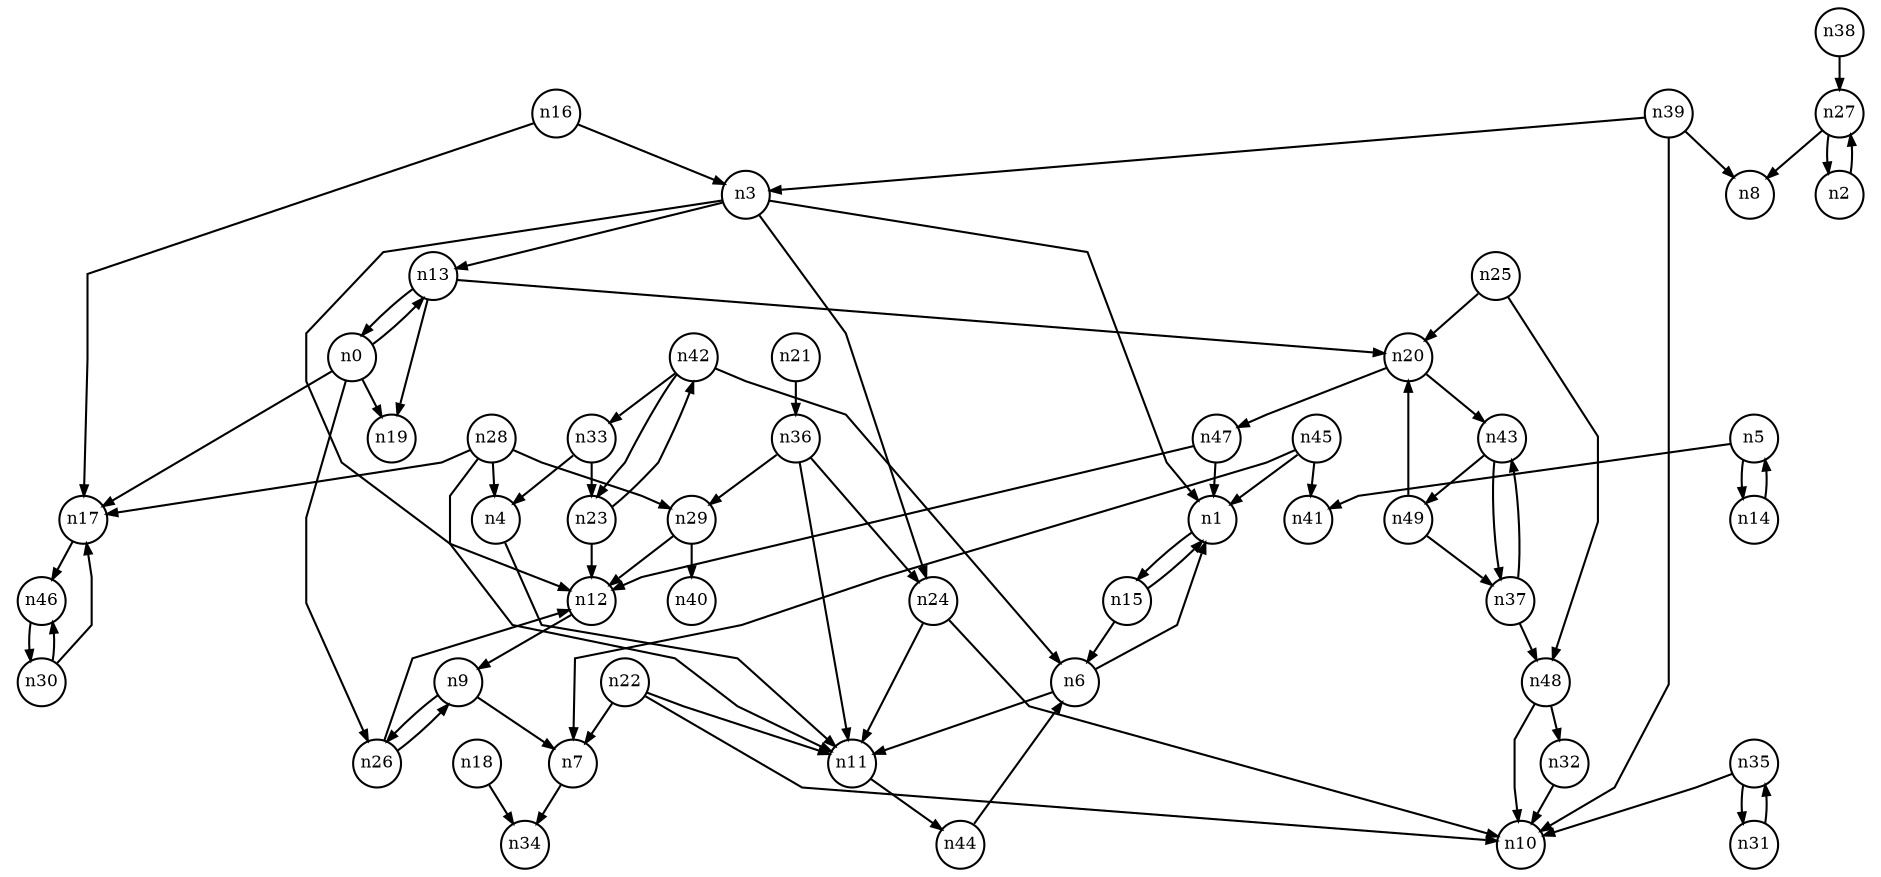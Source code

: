 digraph G{
splines=polyline;
ranksep=0.22;
nodesep=0.22;
nodesize=0.16;
fontsize=8
edge [arrowsize=0.5]
node [fontsize=8 shape=circle width=0.32 fixedsize=shape];

n13 -> n19
n13 -> n20
n13 -> n0
n0 -> n13
n0 -> n17
n0 -> n19
n0 -> n26
n17 -> n46
n26 -> n12
n26 -> n9
n27 -> n8
n27 -> n2
n2 -> n27
n1 -> n15
n3 -> n1
n3 -> n12
n3 -> n13
n3 -> n24
n12 -> n9
n24 -> n10
n24 -> n11
n11 -> n44
n4 -> n11
n14 -> n5
n5 -> n14
n5 -> n41
n6 -> n1
n6 -> n11
n7 -> n34
n9 -> n7
n9 -> n26
n20 -> n47
n20 -> n43
n15 -> n1
n15 -> n6
n16 -> n3
n16 -> n17
n18 -> n34
n47 -> n1
n47 -> n12
n36 -> n11
n36 -> n24
n36 -> n29
n21 -> n36
n22 -> n7
n22 -> n10
n22 -> n11
n23 -> n12
n23 -> n42
n42 -> n6
n42 -> n33
n42 -> n23
n25 -> n20
n25 -> n48
n48 -> n10
n48 -> n32
n28 -> n4
n28 -> n11
n28 -> n17
n28 -> n29
n29 -> n12
n29 -> n40
n30 -> n17
n30 -> n46
n35 -> n10
n35 -> n31
n31 -> n35
n32 -> n10
n33 -> n4
n33 -> n23
n43 -> n49
n43 -> n37
n37 -> n43
n37 -> n48
n38 -> n27
n39 -> n3
n39 -> n8
n39 -> n10
n49 -> n20
n49 -> n37
n44 -> n6
n45 -> n1
n45 -> n7
n45 -> n41
n46 -> n30
}
